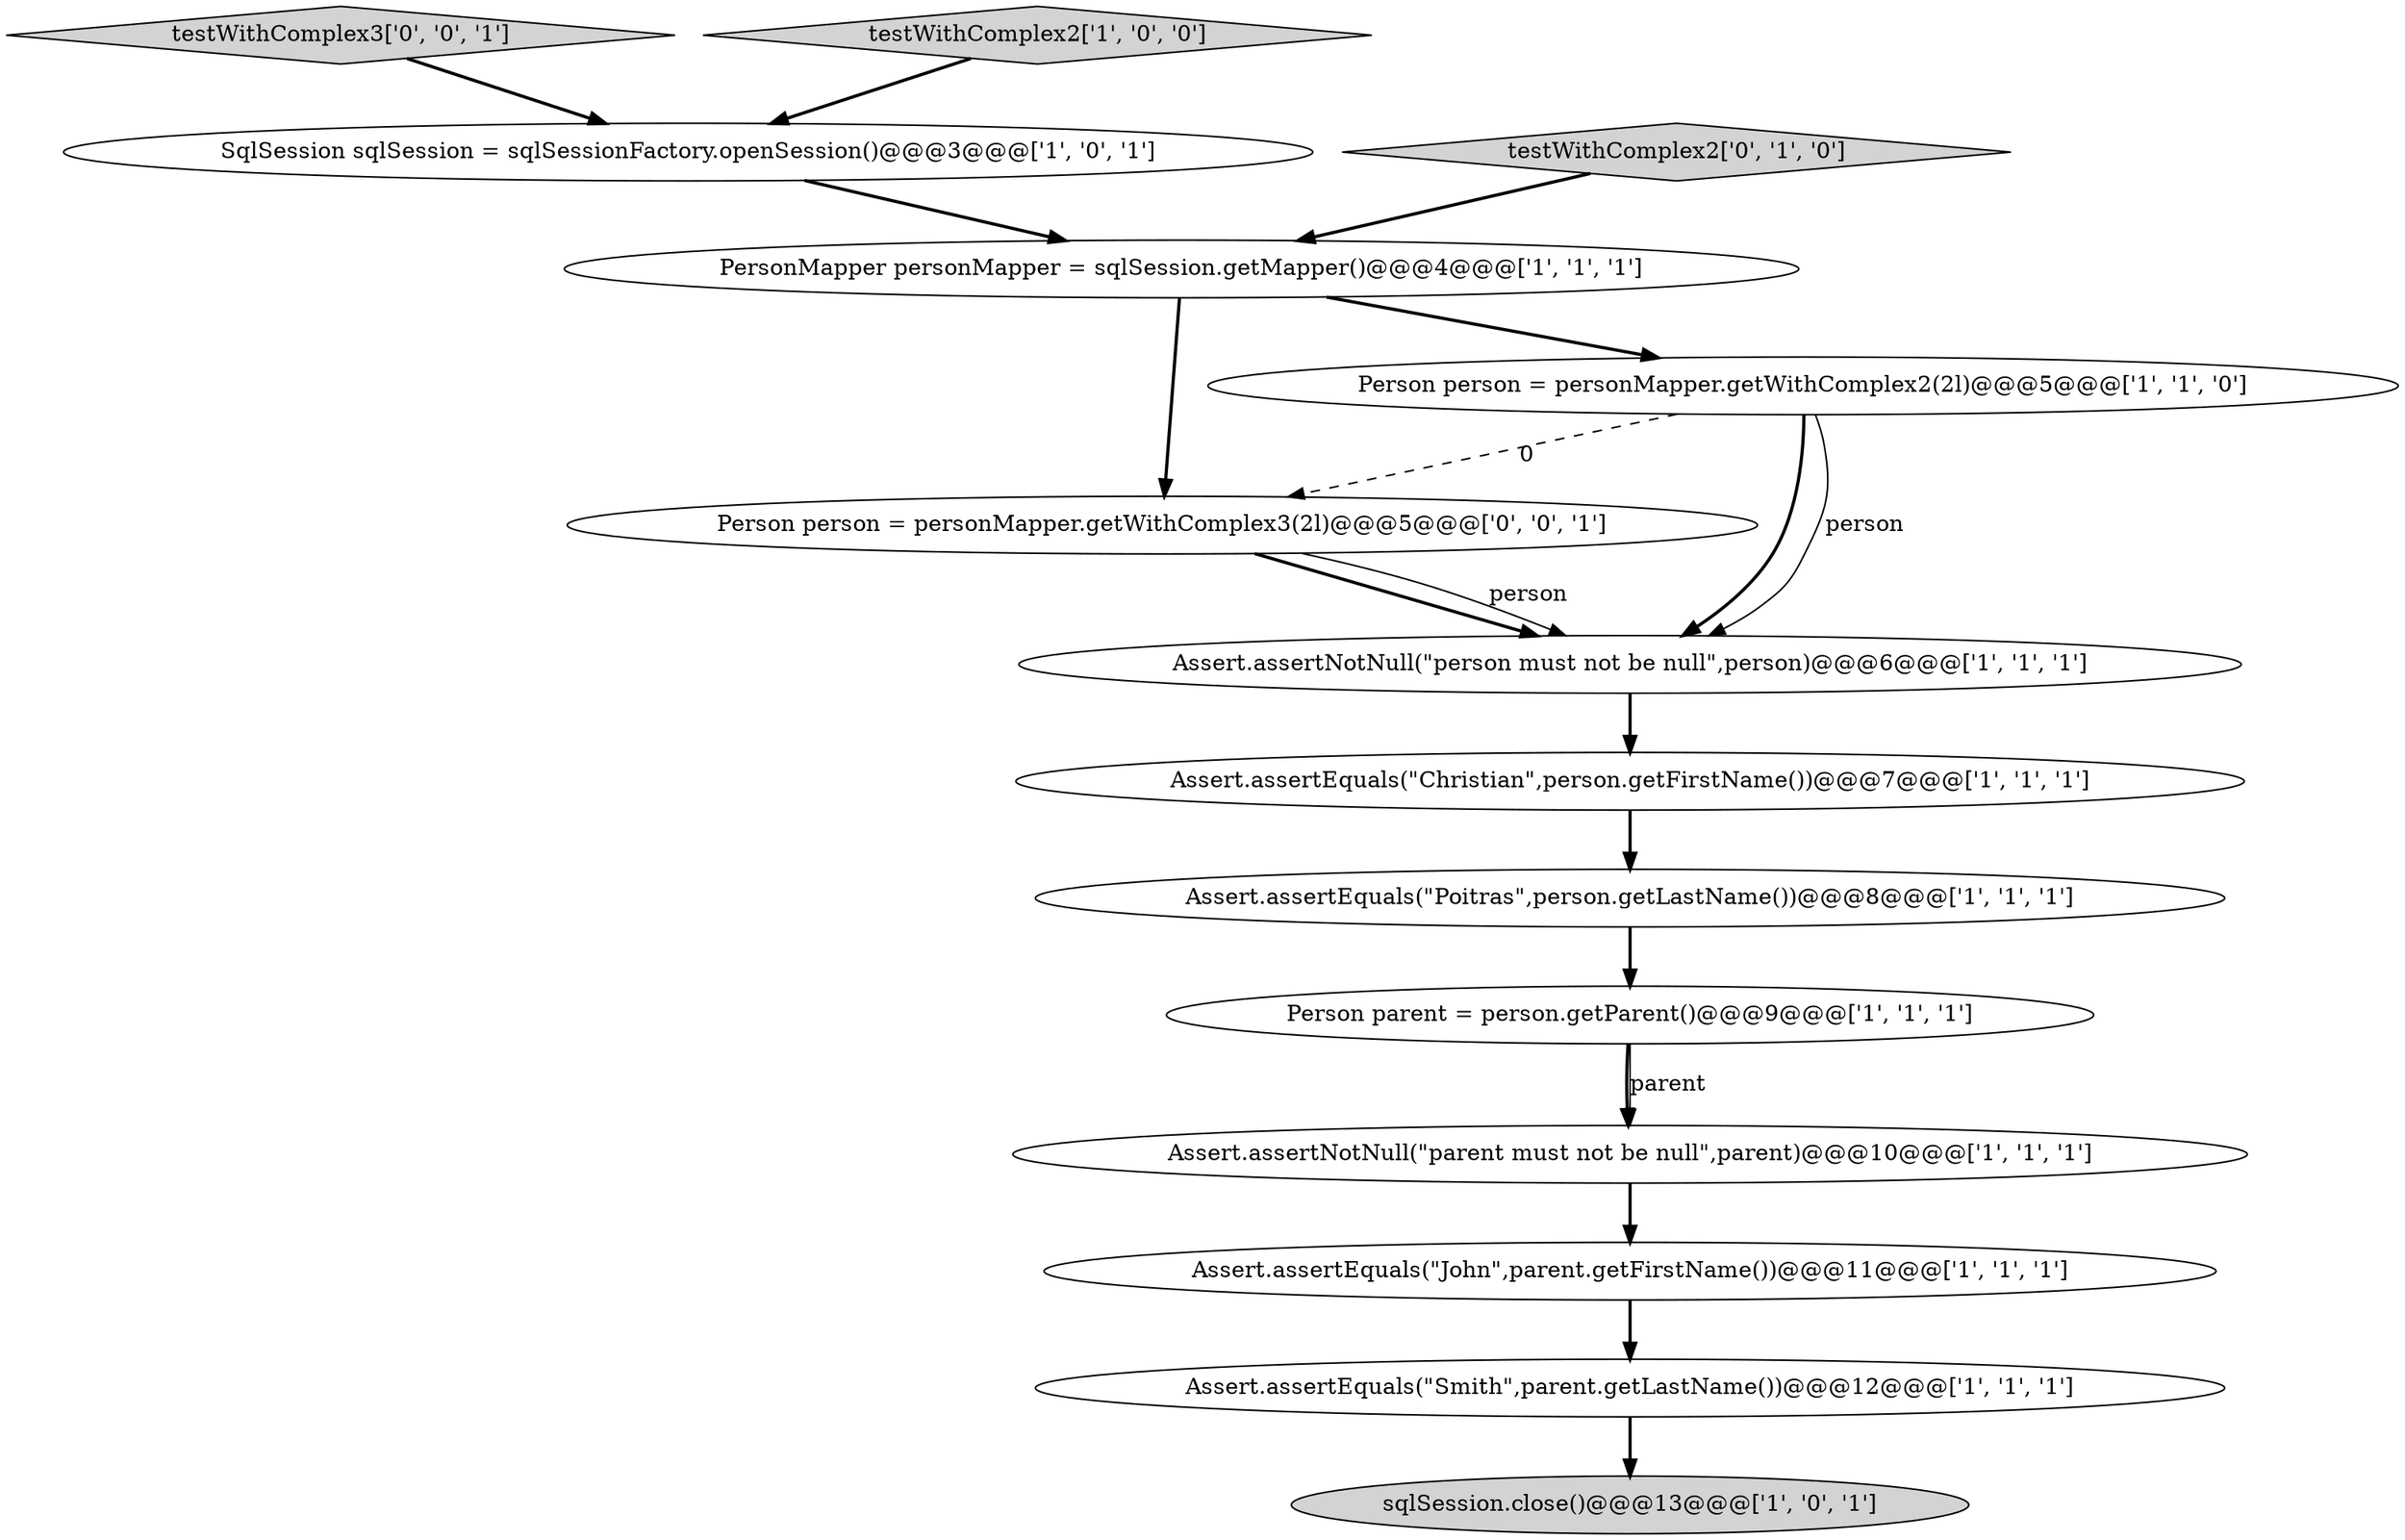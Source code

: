 digraph {
14 [style = filled, label = "testWithComplex3['0', '0', '1']", fillcolor = lightgray, shape = diamond image = "AAA0AAABBB3BBB"];
3 [style = filled, label = "Person parent = person.getParent()@@@9@@@['1', '1', '1']", fillcolor = white, shape = ellipse image = "AAA0AAABBB1BBB"];
7 [style = filled, label = "Assert.assertEquals(\"Christian\",person.getFirstName())@@@7@@@['1', '1', '1']", fillcolor = white, shape = ellipse image = "AAA0AAABBB1BBB"];
6 [style = filled, label = "Assert.assertEquals(\"John\",parent.getFirstName())@@@11@@@['1', '1', '1']", fillcolor = white, shape = ellipse image = "AAA0AAABBB1BBB"];
12 [style = filled, label = "testWithComplex2['0', '1', '0']", fillcolor = lightgray, shape = diamond image = "AAA0AAABBB2BBB"];
0 [style = filled, label = "SqlSession sqlSession = sqlSessionFactory.openSession()@@@3@@@['1', '0', '1']", fillcolor = white, shape = ellipse image = "AAA0AAABBB1BBB"];
8 [style = filled, label = "Assert.assertEquals(\"Poitras\",person.getLastName())@@@8@@@['1', '1', '1']", fillcolor = white, shape = ellipse image = "AAA0AAABBB1BBB"];
2 [style = filled, label = "testWithComplex2['1', '0', '0']", fillcolor = lightgray, shape = diamond image = "AAA0AAABBB1BBB"];
10 [style = filled, label = "Assert.assertNotNull(\"person must not be null\",person)@@@6@@@['1', '1', '1']", fillcolor = white, shape = ellipse image = "AAA0AAABBB1BBB"];
11 [style = filled, label = "Assert.assertNotNull(\"parent must not be null\",parent)@@@10@@@['1', '1', '1']", fillcolor = white, shape = ellipse image = "AAA0AAABBB1BBB"];
13 [style = filled, label = "Person person = personMapper.getWithComplex3(2l)@@@5@@@['0', '0', '1']", fillcolor = white, shape = ellipse image = "AAA0AAABBB3BBB"];
4 [style = filled, label = "PersonMapper personMapper = sqlSession.getMapper()@@@4@@@['1', '1', '1']", fillcolor = white, shape = ellipse image = "AAA0AAABBB1BBB"];
9 [style = filled, label = "Assert.assertEquals(\"Smith\",parent.getLastName())@@@12@@@['1', '1', '1']", fillcolor = white, shape = ellipse image = "AAA0AAABBB1BBB"];
1 [style = filled, label = "sqlSession.close()@@@13@@@['1', '0', '1']", fillcolor = lightgray, shape = ellipse image = "AAA0AAABBB1BBB"];
5 [style = filled, label = "Person person = personMapper.getWithComplex2(2l)@@@5@@@['1', '1', '0']", fillcolor = white, shape = ellipse image = "AAA0AAABBB1BBB"];
3->11 [style = bold, label=""];
5->13 [style = dashed, label="0"];
13->10 [style = bold, label=""];
5->10 [style = bold, label=""];
13->10 [style = solid, label="person"];
2->0 [style = bold, label=""];
6->9 [style = bold, label=""];
9->1 [style = bold, label=""];
12->4 [style = bold, label=""];
14->0 [style = bold, label=""];
7->8 [style = bold, label=""];
0->4 [style = bold, label=""];
5->10 [style = solid, label="person"];
10->7 [style = bold, label=""];
4->5 [style = bold, label=""];
11->6 [style = bold, label=""];
4->13 [style = bold, label=""];
8->3 [style = bold, label=""];
3->11 [style = solid, label="parent"];
}

